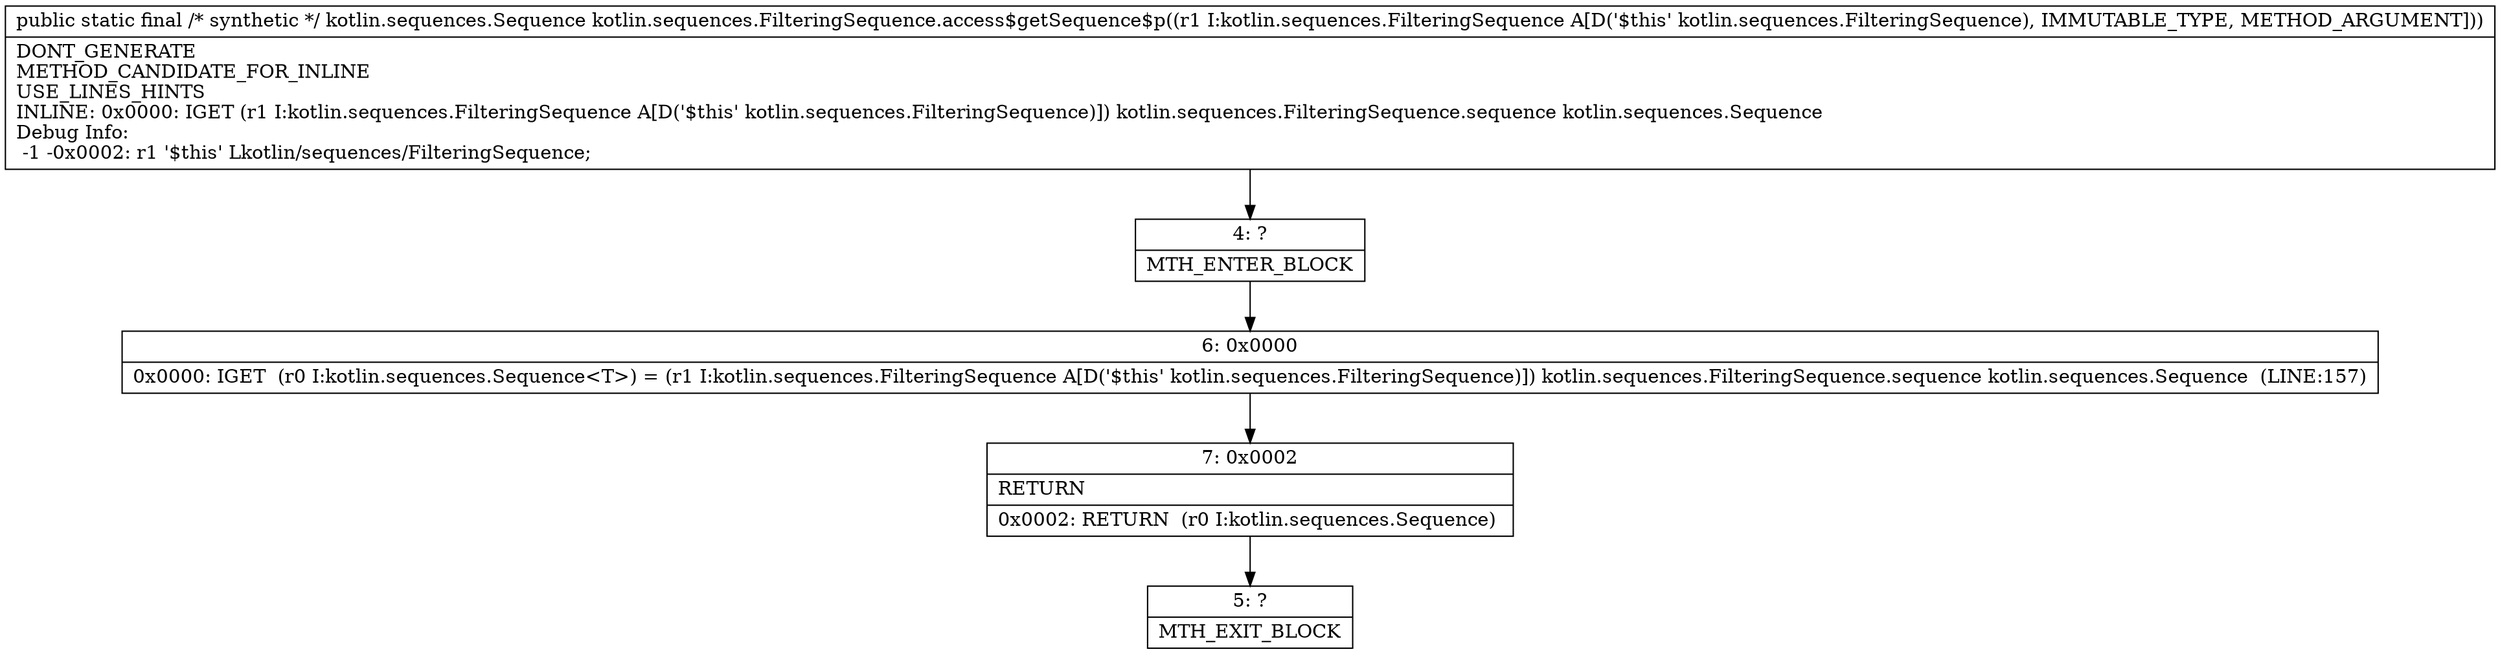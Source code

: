 digraph "CFG forkotlin.sequences.FilteringSequence.access$getSequence$p(Lkotlin\/sequences\/FilteringSequence;)Lkotlin\/sequences\/Sequence;" {
Node_4 [shape=record,label="{4\:\ ?|MTH_ENTER_BLOCK\l}"];
Node_6 [shape=record,label="{6\:\ 0x0000|0x0000: IGET  (r0 I:kotlin.sequences.Sequence\<T\>) = (r1 I:kotlin.sequences.FilteringSequence A[D('$this' kotlin.sequences.FilteringSequence)]) kotlin.sequences.FilteringSequence.sequence kotlin.sequences.Sequence  (LINE:157)\l}"];
Node_7 [shape=record,label="{7\:\ 0x0002|RETURN\l|0x0002: RETURN  (r0 I:kotlin.sequences.Sequence) \l}"];
Node_5 [shape=record,label="{5\:\ ?|MTH_EXIT_BLOCK\l}"];
MethodNode[shape=record,label="{public static final \/* synthetic *\/ kotlin.sequences.Sequence kotlin.sequences.FilteringSequence.access$getSequence$p((r1 I:kotlin.sequences.FilteringSequence A[D('$this' kotlin.sequences.FilteringSequence), IMMUTABLE_TYPE, METHOD_ARGUMENT]))  | DONT_GENERATE\lMETHOD_CANDIDATE_FOR_INLINE\lUSE_LINES_HINTS\lINLINE: 0x0000: IGET  (r1 I:kotlin.sequences.FilteringSequence A[D('$this' kotlin.sequences.FilteringSequence)]) kotlin.sequences.FilteringSequence.sequence kotlin.sequences.Sequence\lDebug Info:\l  \-1 \-0x0002: r1 '$this' Lkotlin\/sequences\/FilteringSequence;\l}"];
MethodNode -> Node_4;Node_4 -> Node_6;
Node_6 -> Node_7;
Node_7 -> Node_5;
}

